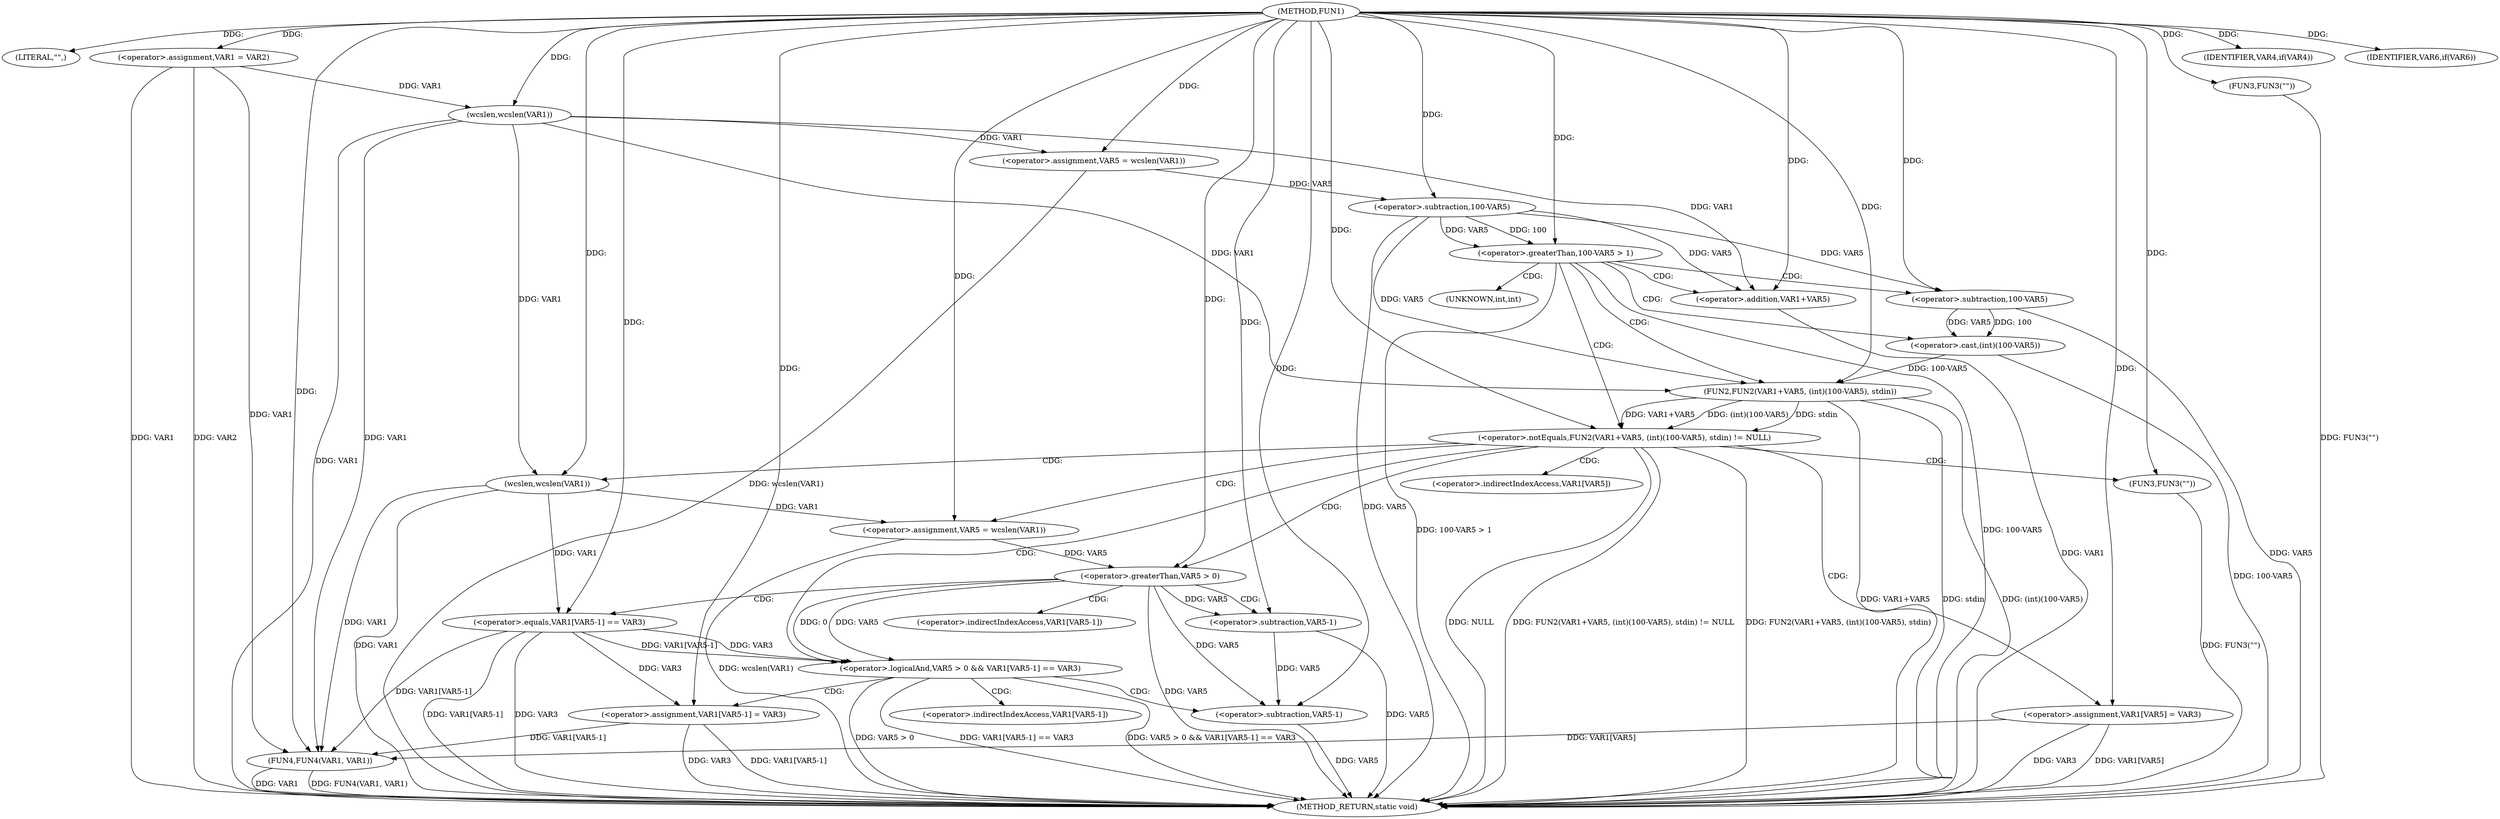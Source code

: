 digraph FUN1 {  
"1000100" [label = "(METHOD,FUN1)" ]
"1000180" [label = "(METHOD_RETURN,static void)" ]
"1000103" [label = "(LITERAL,\"\",)" ]
"1000104" [label = "(<operator>.assignment,VAR1 = VAR2)" ]
"1000108" [label = "(IDENTIFIER,VAR4,if(VAR4))" ]
"1000112" [label = "(<operator>.assignment,VAR5 = wcslen(VAR1))" ]
"1000114" [label = "(wcslen,wcslen(VAR1))" ]
"1000117" [label = "(<operator>.greaterThan,100-VAR5 > 1)" ]
"1000118" [label = "(<operator>.subtraction,100-VAR5)" ]
"1000124" [label = "(<operator>.notEquals,FUN2(VAR1+VAR5, (int)(100-VAR5), stdin) != NULL)" ]
"1000125" [label = "(FUN2,FUN2(VAR1+VAR5, (int)(100-VAR5), stdin))" ]
"1000126" [label = "(<operator>.addition,VAR1+VAR5)" ]
"1000129" [label = "(<operator>.cast,(int)(100-VAR5))" ]
"1000131" [label = "(<operator>.subtraction,100-VAR5)" ]
"1000137" [label = "(<operator>.assignment,VAR5 = wcslen(VAR1))" ]
"1000139" [label = "(wcslen,wcslen(VAR1))" ]
"1000142" [label = "(<operator>.logicalAnd,VAR5 > 0 && VAR1[VAR5-1] == VAR3)" ]
"1000143" [label = "(<operator>.greaterThan,VAR5 > 0)" ]
"1000146" [label = "(<operator>.equals,VAR1[VAR5-1] == VAR3)" ]
"1000149" [label = "(<operator>.subtraction,VAR5-1)" ]
"1000154" [label = "(<operator>.assignment,VAR1[VAR5-1] = VAR3)" ]
"1000157" [label = "(<operator>.subtraction,VAR5-1)" ]
"1000163" [label = "(FUN3,FUN3(\"\"))" ]
"1000165" [label = "(<operator>.assignment,VAR1[VAR5] = VAR3)" ]
"1000171" [label = "(IDENTIFIER,VAR6,if(VAR6))" ]
"1000173" [label = "(FUN3,FUN3(\"\"))" ]
"1000177" [label = "(FUN4,FUN4(VAR1, VAR1))" ]
"1000130" [label = "(UNKNOWN,int,int)" ]
"1000147" [label = "(<operator>.indirectIndexAccess,VAR1[VAR5-1])" ]
"1000155" [label = "(<operator>.indirectIndexAccess,VAR1[VAR5-1])" ]
"1000166" [label = "(<operator>.indirectIndexAccess,VAR1[VAR5])" ]
  "1000125" -> "1000180"  [ label = "DDG: VAR1+VAR5"] 
  "1000142" -> "1000180"  [ label = "DDG: VAR5 > 0 && VAR1[VAR5-1] == VAR3"] 
  "1000124" -> "1000180"  [ label = "DDG: FUN2(VAR1+VAR5, (int)(100-VAR5), stdin)"] 
  "1000165" -> "1000180"  [ label = "DDG: VAR3"] 
  "1000104" -> "1000180"  [ label = "DDG: VAR1"] 
  "1000137" -> "1000180"  [ label = "DDG: wcslen(VAR1)"] 
  "1000114" -> "1000180"  [ label = "DDG: VAR1"] 
  "1000126" -> "1000180"  [ label = "DDG: VAR1"] 
  "1000117" -> "1000180"  [ label = "DDG: 100-VAR5"] 
  "1000142" -> "1000180"  [ label = "DDG: VAR5 > 0"] 
  "1000146" -> "1000180"  [ label = "DDG: VAR1[VAR5-1]"] 
  "1000177" -> "1000180"  [ label = "DDG: VAR1"] 
  "1000117" -> "1000180"  [ label = "DDG: 100-VAR5 > 1"] 
  "1000112" -> "1000180"  [ label = "DDG: wcslen(VAR1)"] 
  "1000154" -> "1000180"  [ label = "DDG: VAR3"] 
  "1000165" -> "1000180"  [ label = "DDG: VAR1[VAR5]"] 
  "1000139" -> "1000180"  [ label = "DDG: VAR1"] 
  "1000146" -> "1000180"  [ label = "DDG: VAR3"] 
  "1000125" -> "1000180"  [ label = "DDG: (int)(100-VAR5)"] 
  "1000154" -> "1000180"  [ label = "DDG: VAR1[VAR5-1]"] 
  "1000157" -> "1000180"  [ label = "DDG: VAR5"] 
  "1000143" -> "1000180"  [ label = "DDG: VAR5"] 
  "1000125" -> "1000180"  [ label = "DDG: stdin"] 
  "1000131" -> "1000180"  [ label = "DDG: VAR5"] 
  "1000124" -> "1000180"  [ label = "DDG: NULL"] 
  "1000118" -> "1000180"  [ label = "DDG: VAR5"] 
  "1000173" -> "1000180"  [ label = "DDG: FUN3(\"\")"] 
  "1000177" -> "1000180"  [ label = "DDG: FUN4(VAR1, VAR1)"] 
  "1000149" -> "1000180"  [ label = "DDG: VAR5"] 
  "1000163" -> "1000180"  [ label = "DDG: FUN3(\"\")"] 
  "1000142" -> "1000180"  [ label = "DDG: VAR1[VAR5-1] == VAR3"] 
  "1000104" -> "1000180"  [ label = "DDG: VAR2"] 
  "1000129" -> "1000180"  [ label = "DDG: 100-VAR5"] 
  "1000124" -> "1000180"  [ label = "DDG: FUN2(VAR1+VAR5, (int)(100-VAR5), stdin) != NULL"] 
  "1000100" -> "1000103"  [ label = "DDG: "] 
  "1000100" -> "1000104"  [ label = "DDG: "] 
  "1000100" -> "1000108"  [ label = "DDG: "] 
  "1000114" -> "1000112"  [ label = "DDG: VAR1"] 
  "1000100" -> "1000112"  [ label = "DDG: "] 
  "1000104" -> "1000114"  [ label = "DDG: VAR1"] 
  "1000100" -> "1000114"  [ label = "DDG: "] 
  "1000118" -> "1000117"  [ label = "DDG: 100"] 
  "1000118" -> "1000117"  [ label = "DDG: VAR5"] 
  "1000100" -> "1000118"  [ label = "DDG: "] 
  "1000112" -> "1000118"  [ label = "DDG: VAR5"] 
  "1000100" -> "1000117"  [ label = "DDG: "] 
  "1000125" -> "1000124"  [ label = "DDG: VAR1+VAR5"] 
  "1000125" -> "1000124"  [ label = "DDG: (int)(100-VAR5)"] 
  "1000125" -> "1000124"  [ label = "DDG: stdin"] 
  "1000114" -> "1000125"  [ label = "DDG: VAR1"] 
  "1000100" -> "1000125"  [ label = "DDG: "] 
  "1000118" -> "1000125"  [ label = "DDG: VAR5"] 
  "1000114" -> "1000126"  [ label = "DDG: VAR1"] 
  "1000100" -> "1000126"  [ label = "DDG: "] 
  "1000118" -> "1000126"  [ label = "DDG: VAR5"] 
  "1000129" -> "1000125"  [ label = "DDG: 100-VAR5"] 
  "1000131" -> "1000129"  [ label = "DDG: 100"] 
  "1000131" -> "1000129"  [ label = "DDG: VAR5"] 
  "1000100" -> "1000131"  [ label = "DDG: "] 
  "1000118" -> "1000131"  [ label = "DDG: VAR5"] 
  "1000100" -> "1000124"  [ label = "DDG: "] 
  "1000139" -> "1000137"  [ label = "DDG: VAR1"] 
  "1000100" -> "1000137"  [ label = "DDG: "] 
  "1000100" -> "1000139"  [ label = "DDG: "] 
  "1000114" -> "1000139"  [ label = "DDG: VAR1"] 
  "1000143" -> "1000142"  [ label = "DDG: VAR5"] 
  "1000143" -> "1000142"  [ label = "DDG: 0"] 
  "1000137" -> "1000143"  [ label = "DDG: VAR5"] 
  "1000100" -> "1000143"  [ label = "DDG: "] 
  "1000146" -> "1000142"  [ label = "DDG: VAR1[VAR5-1]"] 
  "1000146" -> "1000142"  [ label = "DDG: VAR3"] 
  "1000139" -> "1000146"  [ label = "DDG: VAR1"] 
  "1000143" -> "1000149"  [ label = "DDG: VAR5"] 
  "1000100" -> "1000149"  [ label = "DDG: "] 
  "1000100" -> "1000146"  [ label = "DDG: "] 
  "1000146" -> "1000154"  [ label = "DDG: VAR3"] 
  "1000100" -> "1000154"  [ label = "DDG: "] 
  "1000143" -> "1000157"  [ label = "DDG: VAR5"] 
  "1000149" -> "1000157"  [ label = "DDG: VAR5"] 
  "1000100" -> "1000157"  [ label = "DDG: "] 
  "1000100" -> "1000163"  [ label = "DDG: "] 
  "1000100" -> "1000165"  [ label = "DDG: "] 
  "1000100" -> "1000171"  [ label = "DDG: "] 
  "1000100" -> "1000173"  [ label = "DDG: "] 
  "1000104" -> "1000177"  [ label = "DDG: VAR1"] 
  "1000154" -> "1000177"  [ label = "DDG: VAR1[VAR5-1]"] 
  "1000114" -> "1000177"  [ label = "DDG: VAR1"] 
  "1000146" -> "1000177"  [ label = "DDG: VAR1[VAR5-1]"] 
  "1000165" -> "1000177"  [ label = "DDG: VAR1[VAR5]"] 
  "1000139" -> "1000177"  [ label = "DDG: VAR1"] 
  "1000100" -> "1000177"  [ label = "DDG: "] 
  "1000117" -> "1000125"  [ label = "CDG: "] 
  "1000117" -> "1000131"  [ label = "CDG: "] 
  "1000117" -> "1000126"  [ label = "CDG: "] 
  "1000117" -> "1000129"  [ label = "CDG: "] 
  "1000117" -> "1000124"  [ label = "CDG: "] 
  "1000117" -> "1000130"  [ label = "CDG: "] 
  "1000124" -> "1000142"  [ label = "CDG: "] 
  "1000124" -> "1000166"  [ label = "CDG: "] 
  "1000124" -> "1000139"  [ label = "CDG: "] 
  "1000124" -> "1000165"  [ label = "CDG: "] 
  "1000124" -> "1000163"  [ label = "CDG: "] 
  "1000124" -> "1000143"  [ label = "CDG: "] 
  "1000124" -> "1000137"  [ label = "CDG: "] 
  "1000142" -> "1000157"  [ label = "CDG: "] 
  "1000142" -> "1000155"  [ label = "CDG: "] 
  "1000142" -> "1000154"  [ label = "CDG: "] 
  "1000143" -> "1000149"  [ label = "CDG: "] 
  "1000143" -> "1000147"  [ label = "CDG: "] 
  "1000143" -> "1000146"  [ label = "CDG: "] 
}
